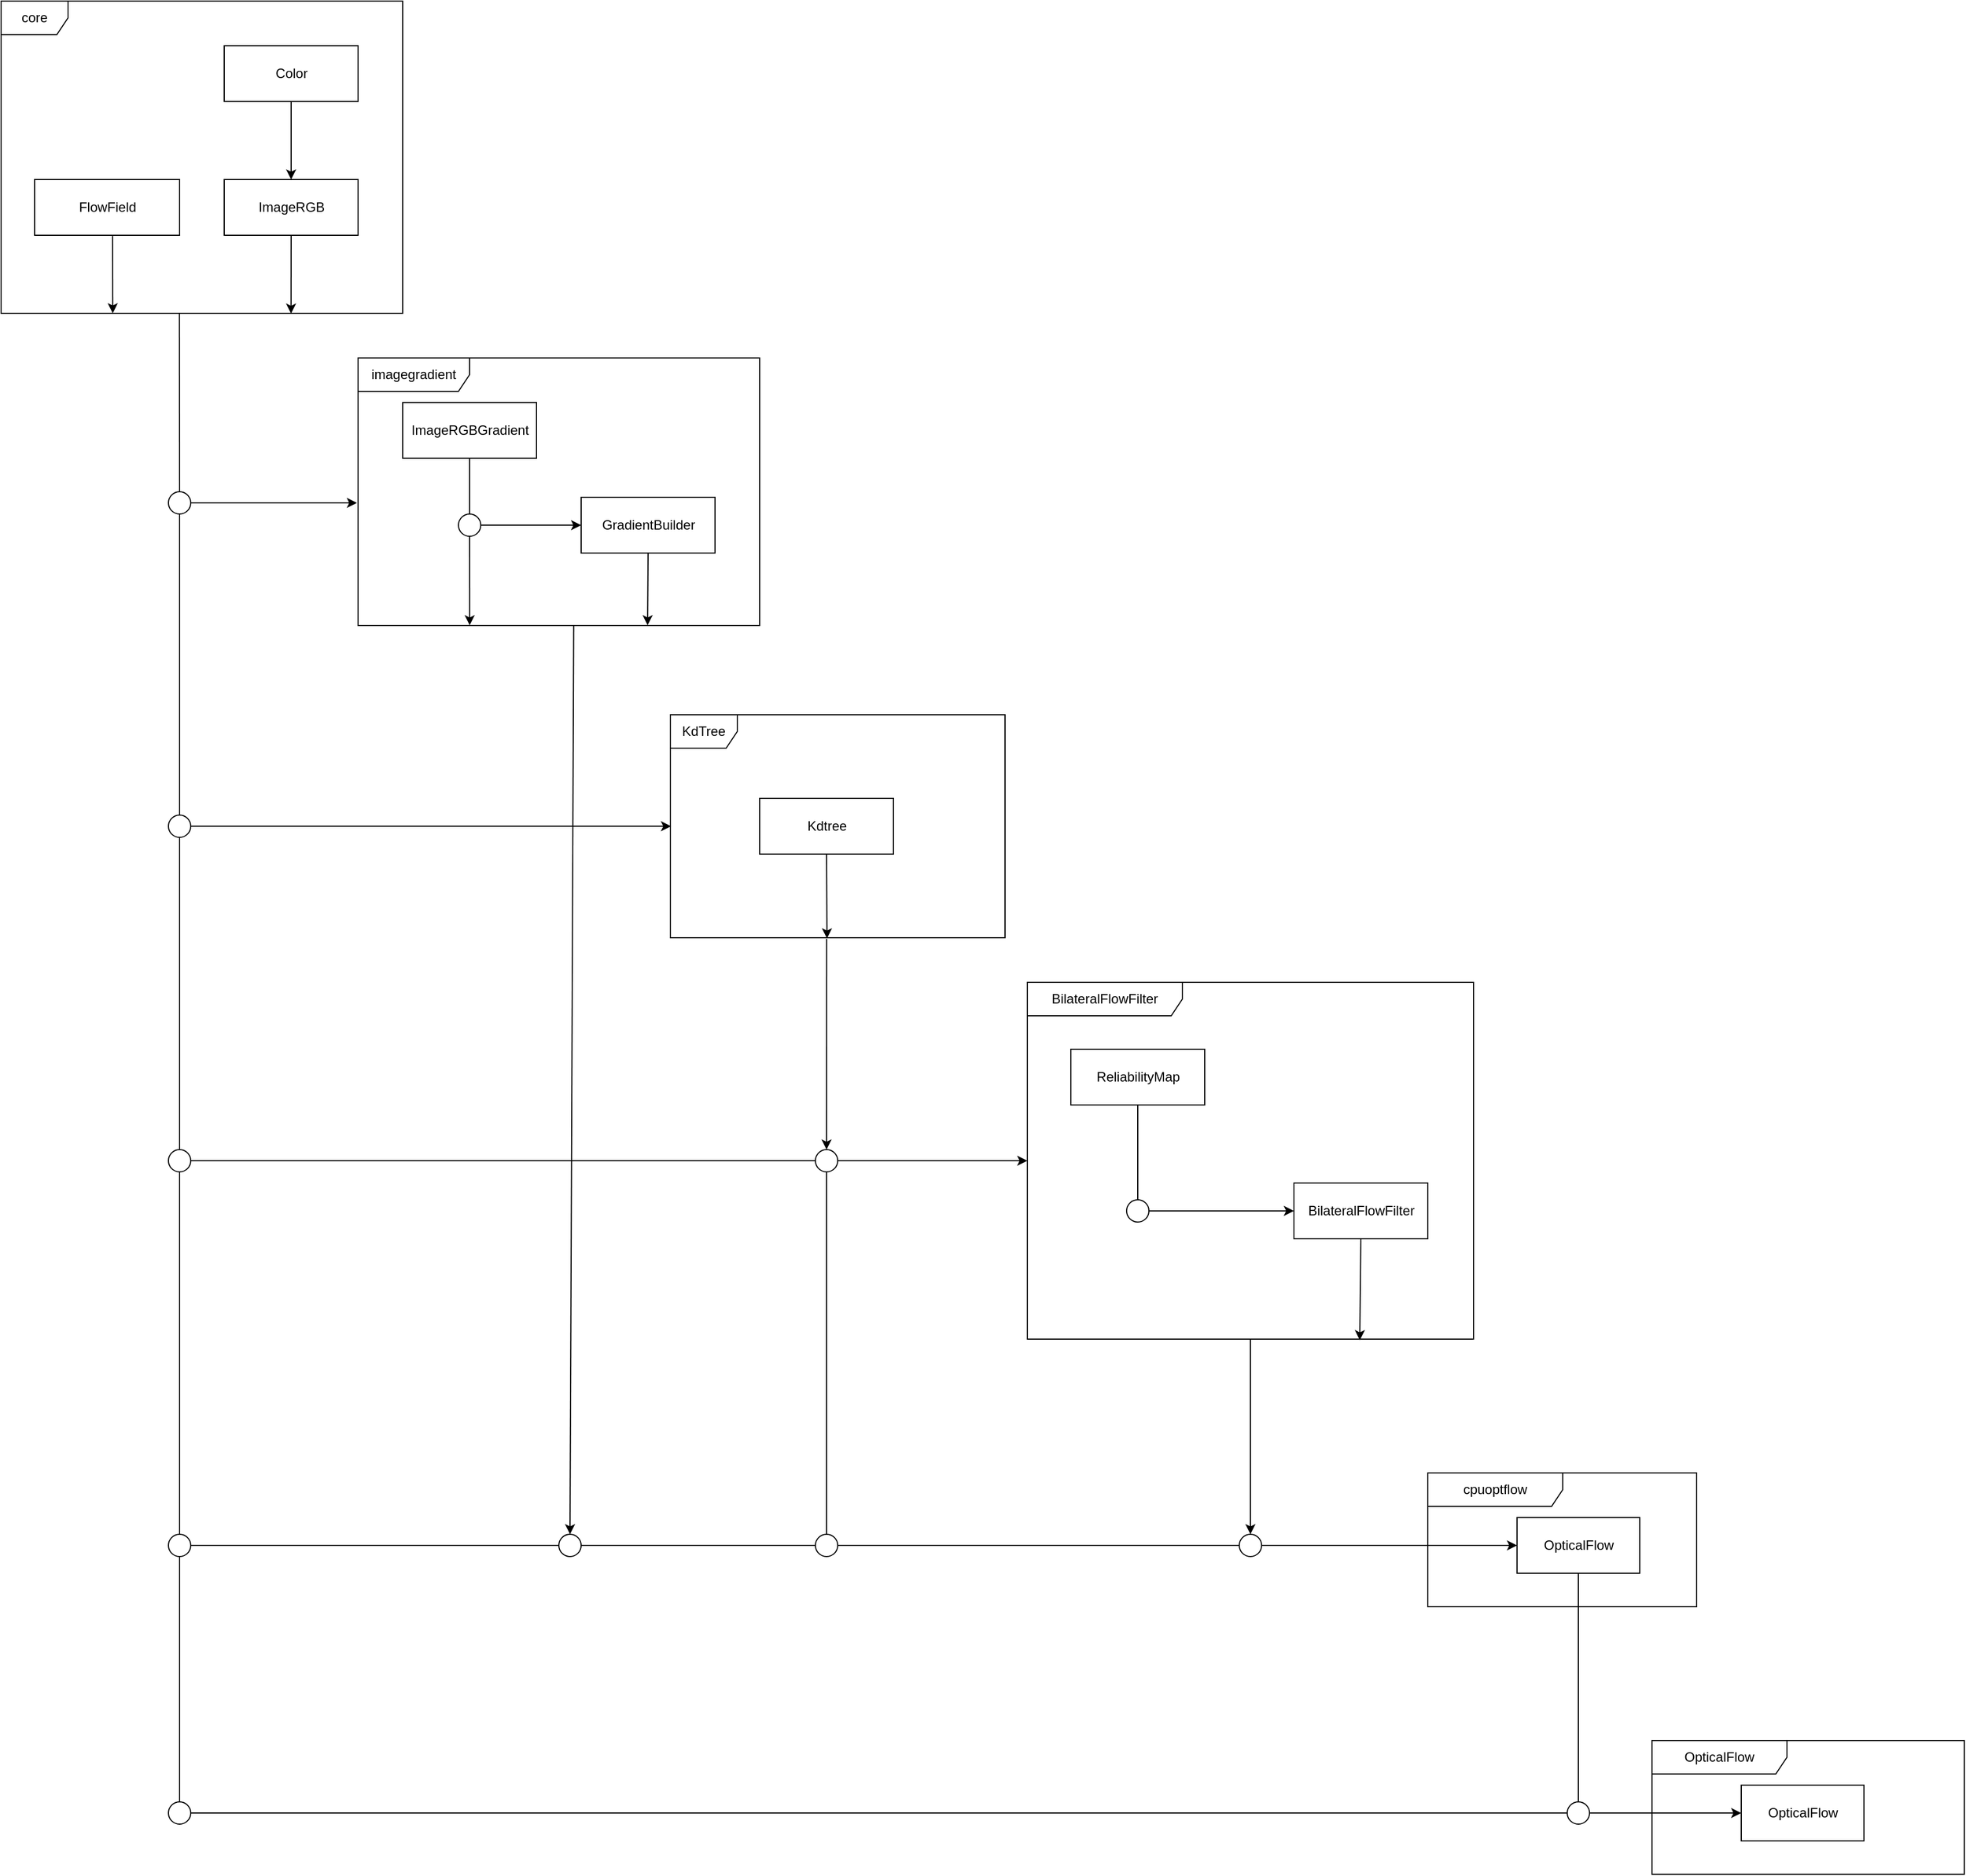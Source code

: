 <mxfile version="13.0.5" type="device"><diagram id="298cXI1fAjXM7kBVZGUN" name="Page-1"><mxGraphModel dx="4749" dy="2177" grid="1" gridSize="10" guides="1" tooltips="1" connect="1" arrows="1" fold="1" page="1" pageScale="1" pageWidth="827" pageHeight="1169" math="0" shadow="0"><root><mxCell id="0"/><mxCell id="1" parent="0"/><mxCell id="mNAhzUUW8q0xCnPGEjVL-239" value="cpuoptflow" style="shape=umlFrame;whiteSpace=wrap;html=1;width=121;height=30;" parent="1" vertex="1"><mxGeometry x="1319" y="1320" width="241" height="120" as="geometry"/></mxCell><mxCell id="mNAhzUUW8q0xCnPGEjVL-81" value="&lt;span&gt;OpticalFlow&lt;/span&gt;" style="html=1;" parent="1" vertex="1"><mxGeometry x="1399" y="1360" width="110" height="50" as="geometry"/></mxCell><mxCell id="mNAhzUUW8q0xCnPGEjVL-212" value="core" style="shape=umlFrame;whiteSpace=wrap;html=1;" parent="1" vertex="1"><mxGeometry x="40" width="360" height="280" as="geometry"/></mxCell><mxCell id="mNAhzUUW8q0xCnPGEjVL-231" value="KdTree" style="shape=umlFrame;whiteSpace=wrap;html=1;" parent="1" vertex="1"><mxGeometry x="640" y="640" width="300" height="200" as="geometry"/></mxCell><mxCell id="mNAhzUUW8q0xCnPGEjVL-225" value="BilateralFlowFilter" style="shape=umlFrame;whiteSpace=wrap;html=1;width=139;height=30;" parent="1" vertex="1"><mxGeometry x="960" y="880" width="400" height="320" as="geometry"/></mxCell><mxCell id="mNAhzUUW8q0xCnPGEjVL-209" value="imagegradient" style="shape=umlFrame;whiteSpace=wrap;html=1;width=100;height=30;" parent="1" vertex="1"><mxGeometry x="360" y="320" width="360" height="240" as="geometry"/></mxCell><mxCell id="mNAhzUUW8q0xCnPGEjVL-119" style="edgeStyle=orthogonalEdgeStyle;rounded=0;orthogonalLoop=1;jettySize=auto;html=1;exitX=0.5;exitY=1;exitDx=0;exitDy=0;" parent="1" source="mNAhzUUW8q0xCnPGEjVL-19" target="mNAhzUUW8q0xCnPGEjVL-21" edge="1"><mxGeometry relative="1" as="geometry"/></mxCell><mxCell id="mNAhzUUW8q0xCnPGEjVL-19" value="Color" style="html=1;" parent="1" vertex="1"><mxGeometry x="240" y="40" width="120" height="50" as="geometry"/></mxCell><mxCell id="mNAhzUUW8q0xCnPGEjVL-20" value="FlowField" style="html=1;" parent="1" vertex="1"><mxGeometry x="70" y="160" width="130" height="50" as="geometry"/></mxCell><mxCell id="mNAhzUUW8q0xCnPGEjVL-21" value="ImageRGB" style="html=1;" parent="1" vertex="1"><mxGeometry x="240" y="160" width="120" height="50" as="geometry"/></mxCell><mxCell id="mNAhzUUW8q0xCnPGEjVL-25" value="OpticalFlow" style="html=1;" parent="1" vertex="1"><mxGeometry x="1600" y="1600" width="110" height="50" as="geometry"/></mxCell><mxCell id="mNAhzUUW8q0xCnPGEjVL-33" value="BilateralFlowFilter" style="html=1;" parent="1" vertex="1"><mxGeometry x="1199" y="1060" width="120" height="50" as="geometry"/></mxCell><mxCell id="mNAhzUUW8q0xCnPGEjVL-34" value="GradientBuilder" style="html=1;" parent="1" vertex="1"><mxGeometry x="560" y="445" width="120" height="50" as="geometry"/></mxCell><mxCell id="mNAhzUUW8q0xCnPGEjVL-93" value="ImageRGBGradient" style="html=1;" parent="1" vertex="1"><mxGeometry x="400" y="360" width="120" height="50" as="geometry"/></mxCell><mxCell id="mNAhzUUW8q0xCnPGEjVL-38" value="ReliabilityMap" style="html=1;" parent="1" vertex="1"><mxGeometry x="999" y="940" width="120" height="50" as="geometry"/></mxCell><mxCell id="mNAhzUUW8q0xCnPGEjVL-79" value="Kdtree" style="html=1;" parent="1" vertex="1"><mxGeometry x="720" y="715" width="120" height="50" as="geometry"/></mxCell><mxCell id="mNAhzUUW8q0xCnPGEjVL-140" style="edgeStyle=orthogonalEdgeStyle;rounded=0;orthogonalLoop=1;jettySize=auto;html=1;exitX=1;exitY=0.5;exitDx=0;exitDy=0;entryX=0;entryY=0.5;entryDx=0;entryDy=0;" parent="1" source="mNAhzUUW8q0xCnPGEjVL-137" target="mNAhzUUW8q0xCnPGEjVL-34" edge="1"><mxGeometry relative="1" as="geometry"/></mxCell><mxCell id="mNAhzUUW8q0xCnPGEjVL-137" value="" style="ellipse;whiteSpace=wrap;html=1;aspect=fixed;" parent="1" vertex="1"><mxGeometry x="450" y="460" width="20" height="20" as="geometry"/></mxCell><mxCell id="mNAhzUUW8q0xCnPGEjVL-139" value="" style="endArrow=none;html=1;entryX=0.5;entryY=1;entryDx=0;entryDy=0;exitX=0.5;exitY=0;exitDx=0;exitDy=0;" parent="1" source="mNAhzUUW8q0xCnPGEjVL-137" target="mNAhzUUW8q0xCnPGEjVL-93" edge="1"><mxGeometry width="50" height="50" relative="1" as="geometry"><mxPoint x="430" y="760" as="sourcePoint"/><mxPoint x="480" y="710" as="targetPoint"/></mxGeometry></mxCell><mxCell id="mNAhzUUW8q0xCnPGEjVL-220" style="edgeStyle=orthogonalEdgeStyle;rounded=0;orthogonalLoop=1;jettySize=auto;html=1;exitX=1;exitY=0.5;exitDx=0;exitDy=0;" parent="1" source="mNAhzUUW8q0xCnPGEjVL-141" edge="1"><mxGeometry relative="1" as="geometry"><mxPoint x="359" y="450" as="targetPoint"/></mxGeometry></mxCell><mxCell id="mNAhzUUW8q0xCnPGEjVL-141" value="" style="ellipse;whiteSpace=wrap;html=1;aspect=fixed;" parent="1" vertex="1"><mxGeometry x="190" y="440" width="20" height="20" as="geometry"/></mxCell><mxCell id="mNAhzUUW8q0xCnPGEjVL-233" style="edgeStyle=orthogonalEdgeStyle;rounded=0;orthogonalLoop=1;jettySize=auto;html=1;exitX=1;exitY=0.5;exitDx=0;exitDy=0;entryX=0.002;entryY=0.5;entryDx=0;entryDy=0;entryPerimeter=0;" parent="1" source="mNAhzUUW8q0xCnPGEjVL-145" target="mNAhzUUW8q0xCnPGEjVL-231" edge="1"><mxGeometry relative="1" as="geometry"/></mxCell><mxCell id="mNAhzUUW8q0xCnPGEjVL-145" value="" style="ellipse;whiteSpace=wrap;html=1;aspect=fixed;" parent="1" vertex="1"><mxGeometry x="190" y="730" width="20" height="20" as="geometry"/></mxCell><mxCell id="mNAhzUUW8q0xCnPGEjVL-146" value="" style="endArrow=none;html=1;entryX=0.5;entryY=1;entryDx=0;entryDy=0;exitX=0.5;exitY=0;exitDx=0;exitDy=0;" parent="1" source="mNAhzUUW8q0xCnPGEjVL-145" target="mNAhzUUW8q0xCnPGEjVL-141" edge="1"><mxGeometry width="50" height="50" relative="1" as="geometry"><mxPoint x="200" y="750" as="sourcePoint"/><mxPoint x="380" y="740" as="targetPoint"/></mxGeometry></mxCell><mxCell id="mNAhzUUW8q0xCnPGEjVL-148" value="" style="ellipse;whiteSpace=wrap;html=1;aspect=fixed;" parent="1" vertex="1"><mxGeometry x="190" y="1030" width="20" height="20" as="geometry"/></mxCell><mxCell id="mNAhzUUW8q0xCnPGEjVL-149" value="" style="endArrow=none;html=1;exitX=0.5;exitY=1;exitDx=0;exitDy=0;entryX=0.5;entryY=0;entryDx=0;entryDy=0;" parent="1" source="mNAhzUUW8q0xCnPGEjVL-145" target="mNAhzUUW8q0xCnPGEjVL-148" edge="1"><mxGeometry width="50" height="50" relative="1" as="geometry"><mxPoint x="360" y="780" as="sourcePoint"/><mxPoint x="410" y="730" as="targetPoint"/></mxGeometry></mxCell><mxCell id="mNAhzUUW8q0xCnPGEjVL-227" style="edgeStyle=orthogonalEdgeStyle;rounded=0;orthogonalLoop=1;jettySize=auto;html=1;exitX=1;exitY=0.5;exitDx=0;exitDy=0;" parent="1" source="mNAhzUUW8q0xCnPGEjVL-154" target="mNAhzUUW8q0xCnPGEjVL-225" edge="1"><mxGeometry relative="1" as="geometry"/></mxCell><mxCell id="mNAhzUUW8q0xCnPGEjVL-154" value="" style="ellipse;whiteSpace=wrap;html=1;aspect=fixed;" parent="1" vertex="1"><mxGeometry x="770" y="1030" width="20" height="20" as="geometry"/></mxCell><mxCell id="mNAhzUUW8q0xCnPGEjVL-155" value="" style="endArrow=none;html=1;exitX=1;exitY=0.5;exitDx=0;exitDy=0;entryX=0;entryY=0.5;entryDx=0;entryDy=0;" parent="1" source="mNAhzUUW8q0xCnPGEjVL-148" target="mNAhzUUW8q0xCnPGEjVL-154" edge="1"><mxGeometry width="50" height="50" relative="1" as="geometry"><mxPoint x="460" y="995" as="sourcePoint"/><mxPoint x="510" y="945" as="targetPoint"/></mxGeometry></mxCell><mxCell id="mNAhzUUW8q0xCnPGEjVL-171" style="edgeStyle=orthogonalEdgeStyle;rounded=0;orthogonalLoop=1;jettySize=auto;html=1;exitX=1;exitY=0.5;exitDx=0;exitDy=0;entryX=0;entryY=0.5;entryDx=0;entryDy=0;" parent="1" source="mNAhzUUW8q0xCnPGEjVL-168" target="mNAhzUUW8q0xCnPGEjVL-33" edge="1"><mxGeometry relative="1" as="geometry"/></mxCell><mxCell id="mNAhzUUW8q0xCnPGEjVL-168" value="" style="ellipse;whiteSpace=wrap;html=1;aspect=fixed;" parent="1" vertex="1"><mxGeometry x="1049" y="1075" width="20" height="20" as="geometry"/></mxCell><mxCell id="mNAhzUUW8q0xCnPGEjVL-169" value="" style="endArrow=none;html=1;exitX=0.5;exitY=1;exitDx=0;exitDy=0;entryX=0.5;entryY=0;entryDx=0;entryDy=0;" parent="1" source="mNAhzUUW8q0xCnPGEjVL-38" target="mNAhzUUW8q0xCnPGEjVL-168" edge="1"><mxGeometry width="50" height="50" relative="1" as="geometry"><mxPoint x="539" y="840" as="sourcePoint"/><mxPoint x="589" y="790" as="targetPoint"/></mxGeometry></mxCell><mxCell id="mNAhzUUW8q0xCnPGEjVL-188" style="edgeStyle=orthogonalEdgeStyle;rounded=0;orthogonalLoop=1;jettySize=auto;html=1;exitX=1;exitY=0.5;exitDx=0;exitDy=0;entryX=0;entryY=0.5;entryDx=0;entryDy=0;" parent="1" source="mNAhzUUW8q0xCnPGEjVL-174" target="mNAhzUUW8q0xCnPGEjVL-81" edge="1"><mxGeometry relative="1" as="geometry"/></mxCell><mxCell id="mNAhzUUW8q0xCnPGEjVL-174" value="" style="ellipse;whiteSpace=wrap;html=1;aspect=fixed;" parent="1" vertex="1"><mxGeometry x="1150" y="1375" width="20" height="20" as="geometry"/></mxCell><mxCell id="mNAhzUUW8q0xCnPGEjVL-175" value="" style="ellipse;whiteSpace=wrap;html=1;aspect=fixed;" parent="1" vertex="1"><mxGeometry x="770" y="1375" width="20" height="20" as="geometry"/></mxCell><mxCell id="mNAhzUUW8q0xCnPGEjVL-177" value="" style="ellipse;whiteSpace=wrap;html=1;aspect=fixed;" parent="1" vertex="1"><mxGeometry x="190" y="1375" width="20" height="20" as="geometry"/></mxCell><mxCell id="mNAhzUUW8q0xCnPGEjVL-180" value="" style="endArrow=none;html=1;exitX=0.5;exitY=1;exitDx=0;exitDy=0;entryX=0.5;entryY=0;entryDx=0;entryDy=0;" parent="1" source="mNAhzUUW8q0xCnPGEjVL-148" target="mNAhzUUW8q0xCnPGEjVL-177" edge="1"><mxGeometry width="50" height="50" relative="1" as="geometry"><mxPoint x="200" y="1095" as="sourcePoint"/><mxPoint x="540" y="830" as="targetPoint"/></mxGeometry></mxCell><mxCell id="mNAhzUUW8q0xCnPGEjVL-182" value="" style="ellipse;whiteSpace=wrap;html=1;aspect=fixed;" parent="1" vertex="1"><mxGeometry x="540" y="1375" width="20" height="20" as="geometry"/></mxCell><mxCell id="mNAhzUUW8q0xCnPGEjVL-184" value="" style="endArrow=none;html=1;exitX=1;exitY=0.5;exitDx=0;exitDy=0;entryX=0;entryY=0.5;entryDx=0;entryDy=0;" parent="1" source="mNAhzUUW8q0xCnPGEjVL-177" target="mNAhzUUW8q0xCnPGEjVL-182" edge="1"><mxGeometry width="50" height="50" relative="1" as="geometry"><mxPoint x="590" y="1100" as="sourcePoint"/><mxPoint x="450" y="1385" as="targetPoint"/></mxGeometry></mxCell><mxCell id="mNAhzUUW8q0xCnPGEjVL-186" value="" style="endArrow=none;html=1;exitX=1;exitY=0.5;exitDx=0;exitDy=0;entryX=0;entryY=0.5;entryDx=0;entryDy=0;" parent="1" source="mNAhzUUW8q0xCnPGEjVL-182" target="mNAhzUUW8q0xCnPGEjVL-175" edge="1"><mxGeometry width="50" height="50" relative="1" as="geometry"><mxPoint x="590" y="1100" as="sourcePoint"/><mxPoint x="640" y="1050" as="targetPoint"/></mxGeometry></mxCell><mxCell id="mNAhzUUW8q0xCnPGEjVL-187" value="" style="endArrow=none;html=1;exitX=1;exitY=0.5;exitDx=0;exitDy=0;entryX=0;entryY=0.5;entryDx=0;entryDy=0;" parent="1" source="mNAhzUUW8q0xCnPGEjVL-175" target="mNAhzUUW8q0xCnPGEjVL-174" edge="1"><mxGeometry width="50" height="50" relative="1" as="geometry"><mxPoint x="590" y="1100" as="sourcePoint"/><mxPoint x="640" y="1050" as="targetPoint"/></mxGeometry></mxCell><mxCell id="mNAhzUUW8q0xCnPGEjVL-191" value="" style="endArrow=none;html=1;exitX=0.5;exitY=1;exitDx=0;exitDy=0;entryX=0.5;entryY=0;entryDx=0;entryDy=0;" parent="1" source="mNAhzUUW8q0xCnPGEjVL-154" target="mNAhzUUW8q0xCnPGEjVL-175" edge="1"><mxGeometry width="50" height="50" relative="1" as="geometry"><mxPoint x="780" y="1095" as="sourcePoint"/><mxPoint x="640" y="830" as="targetPoint"/></mxGeometry></mxCell><mxCell id="mNAhzUUW8q0xCnPGEjVL-197" style="edgeStyle=orthogonalEdgeStyle;rounded=0;orthogonalLoop=1;jettySize=auto;html=1;exitX=1;exitY=0.5;exitDx=0;exitDy=0;entryX=0;entryY=0.5;entryDx=0;entryDy=0;" parent="1" source="mNAhzUUW8q0xCnPGEjVL-192" target="mNAhzUUW8q0xCnPGEjVL-25" edge="1"><mxGeometry relative="1" as="geometry"/></mxCell><mxCell id="mNAhzUUW8q0xCnPGEjVL-192" value="" style="ellipse;whiteSpace=wrap;html=1;aspect=fixed;" parent="1" vertex="1"><mxGeometry x="1444" y="1615" width="20" height="20" as="geometry"/></mxCell><mxCell id="mNAhzUUW8q0xCnPGEjVL-195" value="" style="endArrow=none;html=1;exitX=0.5;exitY=1;exitDx=0;exitDy=0;entryX=0.5;entryY=0;entryDx=0;entryDy=0;" parent="1" source="mNAhzUUW8q0xCnPGEjVL-81" target="mNAhzUUW8q0xCnPGEjVL-192" edge="1"><mxGeometry width="50" height="50" relative="1" as="geometry"><mxPoint x="749" y="1100" as="sourcePoint"/><mxPoint x="799" y="1050" as="targetPoint"/></mxGeometry></mxCell><mxCell id="mNAhzUUW8q0xCnPGEjVL-198" value="" style="ellipse;whiteSpace=wrap;html=1;aspect=fixed;" parent="1" vertex="1"><mxGeometry x="190" y="1615" width="20" height="20" as="geometry"/></mxCell><mxCell id="mNAhzUUW8q0xCnPGEjVL-201" value="" style="endArrow=none;html=1;exitX=0.5;exitY=1;exitDx=0;exitDy=0;entryX=0.5;entryY=0;entryDx=0;entryDy=0;" parent="1" source="mNAhzUUW8q0xCnPGEjVL-177" target="mNAhzUUW8q0xCnPGEjVL-198" edge="1"><mxGeometry width="50" height="50" relative="1" as="geometry"><mxPoint x="490" y="1100" as="sourcePoint"/><mxPoint x="540" y="1050" as="targetPoint"/></mxGeometry></mxCell><mxCell id="mNAhzUUW8q0xCnPGEjVL-203" value="" style="endArrow=none;html=1;exitX=1;exitY=0.5;exitDx=0;exitDy=0;entryX=0;entryY=0.5;entryDx=0;entryDy=0;" parent="1" source="mNAhzUUW8q0xCnPGEjVL-198" target="mNAhzUUW8q0xCnPGEjVL-192" edge="1"><mxGeometry width="50" height="50" relative="1" as="geometry"><mxPoint x="590" y="1100" as="sourcePoint"/><mxPoint x="640" y="1050" as="targetPoint"/></mxGeometry></mxCell><mxCell id="mNAhzUUW8q0xCnPGEjVL-210" value="" style="endArrow=classic;html=1;entryX=0.5;entryY=0;entryDx=0;entryDy=0;exitX=0.537;exitY=1.002;exitDx=0;exitDy=0;exitPerimeter=0;" parent="1" source="mNAhzUUW8q0xCnPGEjVL-209" target="mNAhzUUW8q0xCnPGEjVL-182" edge="1"><mxGeometry width="50" height="50" relative="1" as="geometry"><mxPoint x="680" y="850" as="sourcePoint"/><mxPoint x="730" y="800" as="targetPoint"/></mxGeometry></mxCell><mxCell id="mNAhzUUW8q0xCnPGEjVL-213" value="" style="endArrow=none;html=1;exitX=0.444;exitY=1.001;exitDx=0;exitDy=0;exitPerimeter=0;entryX=0.5;entryY=0;entryDx=0;entryDy=0;" parent="1" source="mNAhzUUW8q0xCnPGEjVL-212" target="mNAhzUUW8q0xCnPGEjVL-141" edge="1"><mxGeometry width="50" height="50" relative="1" as="geometry"><mxPoint x="460" y="440" as="sourcePoint"/><mxPoint x="510" y="390" as="targetPoint"/></mxGeometry></mxCell><mxCell id="mNAhzUUW8q0xCnPGEjVL-223" value="" style="endArrow=classic;html=1;exitX=0.5;exitY=1;exitDx=0;exitDy=0;entryX=0.721;entryY=0.999;entryDx=0;entryDy=0;entryPerimeter=0;" parent="1" source="mNAhzUUW8q0xCnPGEjVL-34" target="mNAhzUUW8q0xCnPGEjVL-209" edge="1"><mxGeometry width="50" height="50" relative="1" as="geometry"><mxPoint x="600" y="500" as="sourcePoint"/><mxPoint x="650" y="450" as="targetPoint"/></mxGeometry></mxCell><mxCell id="mNAhzUUW8q0xCnPGEjVL-224" value="" style="endArrow=classic;html=1;exitX=0.5;exitY=1;exitDx=0;exitDy=0;entryX=0.278;entryY=0.999;entryDx=0;entryDy=0;entryPerimeter=0;" parent="1" source="mNAhzUUW8q0xCnPGEjVL-137" target="mNAhzUUW8q0xCnPGEjVL-209" edge="1"><mxGeometry width="50" height="50" relative="1" as="geometry"><mxPoint x="600" y="500" as="sourcePoint"/><mxPoint x="650" y="450" as="targetPoint"/></mxGeometry></mxCell><mxCell id="mNAhzUUW8q0xCnPGEjVL-229" value="" style="endArrow=classic;html=1;exitX=0.5;exitY=1;exitDx=0;exitDy=0;entryX=0.745;entryY=1.003;entryDx=0;entryDy=0;entryPerimeter=0;" parent="1" source="mNAhzUUW8q0xCnPGEjVL-33" target="mNAhzUUW8q0xCnPGEjVL-225" edge="1"><mxGeometry width="50" height="50" relative="1" as="geometry"><mxPoint x="829" y="1140" as="sourcePoint"/><mxPoint x="879" y="1090" as="targetPoint"/></mxGeometry></mxCell><mxCell id="mNAhzUUW8q0xCnPGEjVL-230" value="" style="endArrow=classic;html=1;entryX=0.5;entryY=0;entryDx=0;entryDy=0;" parent="1" source="mNAhzUUW8q0xCnPGEjVL-225" target="mNAhzUUW8q0xCnPGEjVL-174" edge="1"><mxGeometry width="50" height="50" relative="1" as="geometry"><mxPoint x="909" y="1260" as="sourcePoint"/><mxPoint x="959" y="1210" as="targetPoint"/></mxGeometry></mxCell><mxCell id="mNAhzUUW8q0xCnPGEjVL-235" value="" style="endArrow=classic;html=1;exitX=0.5;exitY=1;exitDx=0;exitDy=0;entryX=0.468;entryY=1.003;entryDx=0;entryDy=0;entryPerimeter=0;" parent="1" source="mNAhzUUW8q0xCnPGEjVL-79" target="mNAhzUUW8q0xCnPGEjVL-231" edge="1"><mxGeometry width="50" height="50" relative="1" as="geometry"><mxPoint x="920" y="960" as="sourcePoint"/><mxPoint x="970" y="910" as="targetPoint"/></mxGeometry></mxCell><mxCell id="mNAhzUUW8q0xCnPGEjVL-236" value="" style="endArrow=classic;html=1;exitX=0.467;exitY=1.005;exitDx=0;exitDy=0;exitPerimeter=0;entryX=0.5;entryY=0;entryDx=0;entryDy=0;" parent="1" source="mNAhzUUW8q0xCnPGEjVL-231" target="mNAhzUUW8q0xCnPGEjVL-154" edge="1"><mxGeometry width="50" height="50" relative="1" as="geometry"><mxPoint x="810" y="840" as="sourcePoint"/><mxPoint x="860" y="790" as="targetPoint"/></mxGeometry></mxCell><mxCell id="mNAhzUUW8q0xCnPGEjVL-237" value="" style="endArrow=classic;html=1;exitX=0.5;exitY=1;exitDx=0;exitDy=0;entryX=0.722;entryY=1.001;entryDx=0;entryDy=0;entryPerimeter=0;" parent="1" source="mNAhzUUW8q0xCnPGEjVL-21" target="mNAhzUUW8q0xCnPGEjVL-212" edge="1"><mxGeometry width="50" height="50" relative="1" as="geometry"><mxPoint x="450" y="260" as="sourcePoint"/><mxPoint x="520" y="200" as="targetPoint"/></mxGeometry></mxCell><mxCell id="mNAhzUUW8q0xCnPGEjVL-238" value="" style="endArrow=classic;html=1;exitX=0.538;exitY=1.013;exitDx=0;exitDy=0;entryX=0.278;entryY=1;entryDx=0;entryDy=0;entryPerimeter=0;exitPerimeter=0;" parent="1" source="mNAhzUUW8q0xCnPGEjVL-20" target="mNAhzUUW8q0xCnPGEjVL-212" edge="1"><mxGeometry width="50" height="50" relative="1" as="geometry"><mxPoint x="310" y="230" as="sourcePoint"/><mxPoint x="360" y="180" as="targetPoint"/></mxGeometry></mxCell><mxCell id="mNAhzUUW8q0xCnPGEjVL-240" value="OpticalFlow" style="shape=umlFrame;whiteSpace=wrap;html=1;width=121;height=30;" parent="1" vertex="1"><mxGeometry x="1520" y="1560" width="280" height="120" as="geometry"/></mxCell></root></mxGraphModel></diagram></mxfile>